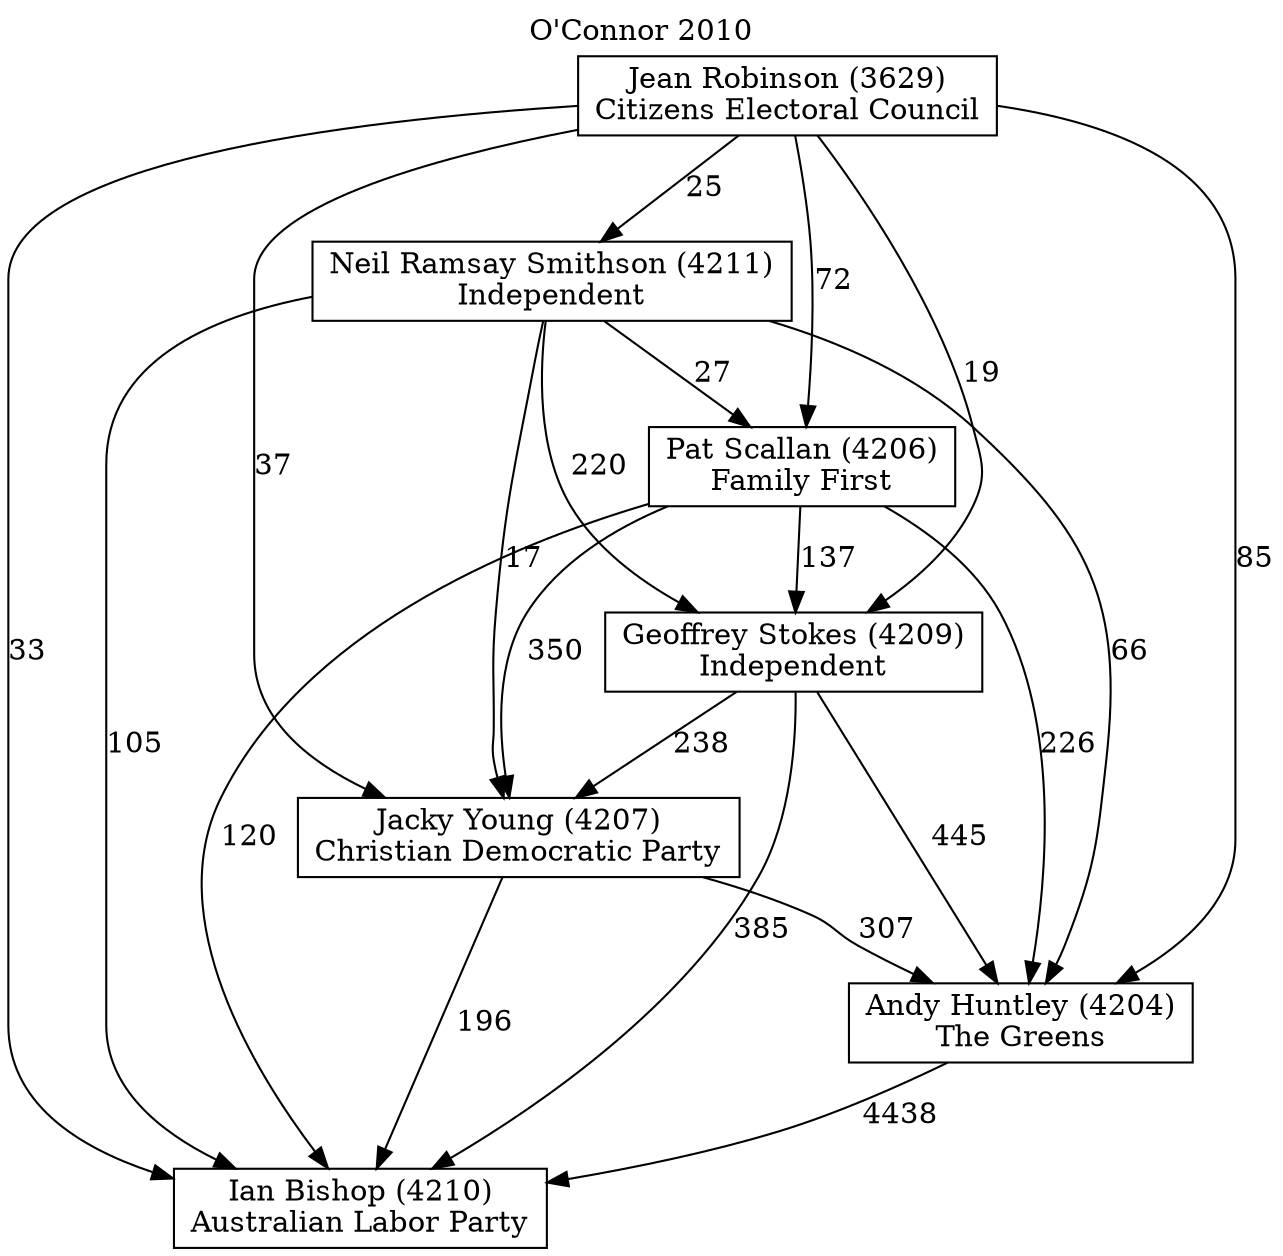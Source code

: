 // House preference flow
digraph "Ian Bishop (4210)_O'Connor_2010" {
	graph [label="O'Connor 2010" labelloc=t mclimit=10]
	node [shape=box]
	"Andy Huntley (4204)" [label="Andy Huntley (4204)
The Greens"]
	"Geoffrey Stokes (4209)" [label="Geoffrey Stokes (4209)
Independent"]
	"Ian Bishop (4210)" [label="Ian Bishop (4210)
Australian Labor Party"]
	"Jacky Young (4207)" [label="Jacky Young (4207)
Christian Democratic Party"]
	"Jean Robinson (3629)" [label="Jean Robinson (3629)
Citizens Electoral Council"]
	"Neil Ramsay Smithson (4211)" [label="Neil Ramsay Smithson (4211)
Independent"]
	"Pat Scallan (4206)" [label="Pat Scallan (4206)
Family First"]
	"Andy Huntley (4204)" -> "Ian Bishop (4210)" [label=4438]
	"Geoffrey Stokes (4209)" -> "Andy Huntley (4204)" [label=445]
	"Geoffrey Stokes (4209)" -> "Ian Bishop (4210)" [label=385]
	"Geoffrey Stokes (4209)" -> "Jacky Young (4207)" [label=238]
	"Jacky Young (4207)" -> "Andy Huntley (4204)" [label=307]
	"Jacky Young (4207)" -> "Ian Bishop (4210)" [label=196]
	"Jean Robinson (3629)" -> "Andy Huntley (4204)" [label=85]
	"Jean Robinson (3629)" -> "Geoffrey Stokes (4209)" [label=19]
	"Jean Robinson (3629)" -> "Ian Bishop (4210)" [label=33]
	"Jean Robinson (3629)" -> "Jacky Young (4207)" [label=37]
	"Jean Robinson (3629)" -> "Neil Ramsay Smithson (4211)" [label=25]
	"Jean Robinson (3629)" -> "Pat Scallan (4206)" [label=72]
	"Neil Ramsay Smithson (4211)" -> "Andy Huntley (4204)" [label=66]
	"Neil Ramsay Smithson (4211)" -> "Geoffrey Stokes (4209)" [label=220]
	"Neil Ramsay Smithson (4211)" -> "Ian Bishop (4210)" [label=105]
	"Neil Ramsay Smithson (4211)" -> "Jacky Young (4207)" [label=17]
	"Neil Ramsay Smithson (4211)" -> "Pat Scallan (4206)" [label=27]
	"Pat Scallan (4206)" -> "Andy Huntley (4204)" [label=226]
	"Pat Scallan (4206)" -> "Geoffrey Stokes (4209)" [label=137]
	"Pat Scallan (4206)" -> "Ian Bishop (4210)" [label=120]
	"Pat Scallan (4206)" -> "Jacky Young (4207)" [label=350]
}

